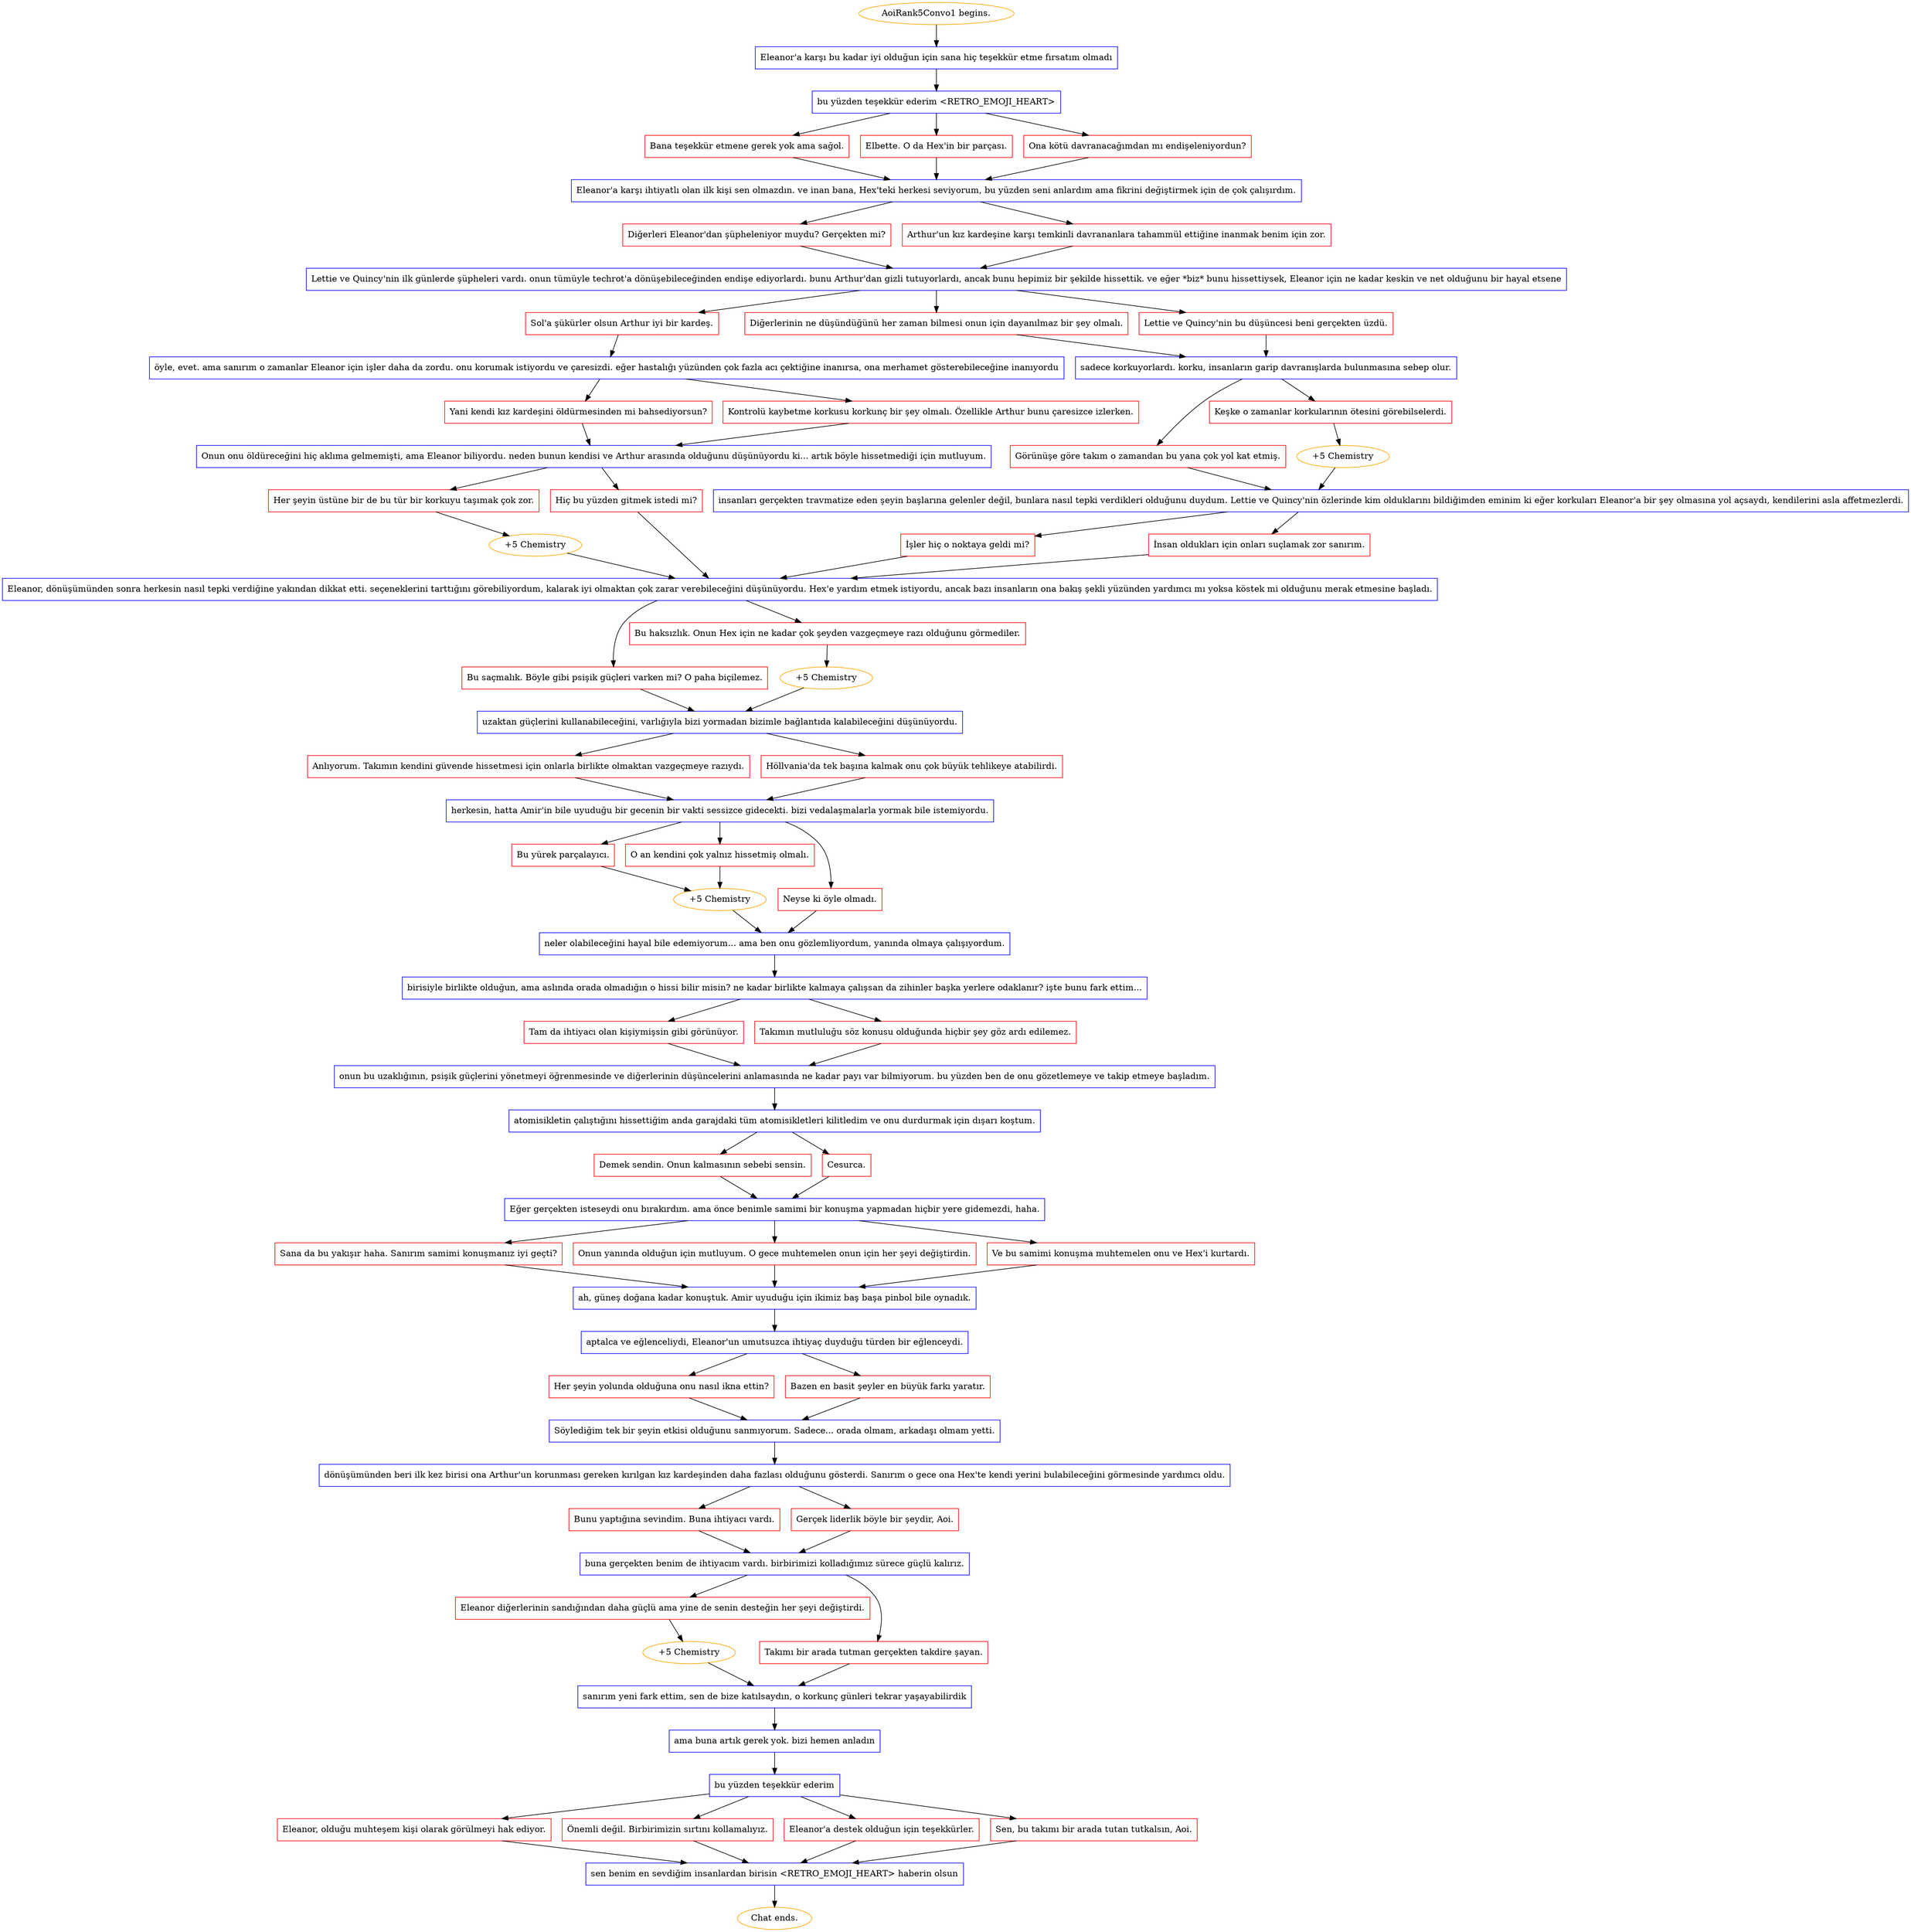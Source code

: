 digraph {
	"AoiRank5Convo1 begins." [color=orange];
		"AoiRank5Convo1 begins." -> j1591146522;
	j1591146522 [label="Eleanor'a karşı bu kadar iyi olduğun için sana hiç teşekkür etme fırsatım olmadı",shape=box,color=blue];
		j1591146522 -> j1320231456;
	j1320231456 [label="bu yüzden teşekkür ederim <RETRO_EMOJI_HEART>",shape=box,color=blue];
		j1320231456 -> j1151188671;
		j1320231456 -> j4110529900;
		j1320231456 -> j2359115167;
	j1151188671 [label="Bana teşekkür etmene gerek yok ama sağol.",shape=box,color=red];
		j1151188671 -> j3208351076;
	j4110529900 [label="Elbette. O da Hex'in bir parçası.",shape=box,color=red];
		j4110529900 -> j3208351076;
	j2359115167 [label="Ona kötü davranacağımdan mı endişeleniyordun?",shape=box,color=red];
		j2359115167 -> j3208351076;
	j3208351076 [label="Eleanor'a karşı ihtiyatlı olan ilk kişi sen olmazdın. ve inan bana, Hex'teki herkesi seviyorum, bu yüzden seni anlardım ama fikrini değiştirmek için de çok çalışırdım.",shape=box,color=blue];
		j3208351076 -> j1613750526;
		j3208351076 -> j2342704536;
	j1613750526 [label="Diğerleri Eleanor'dan şüpheleniyor muydu? Gerçekten mi?",shape=box,color=red];
		j1613750526 -> j473409816;
	j2342704536 [label="Arthur'un kız kardeşine karşı temkinli davrananlara tahammül ettiğine inanmak benim için zor.",shape=box,color=red];
		j2342704536 -> j473409816;
	j473409816 [label="Lettie ve Quincy'nin ilk günlerde şüpheleri vardı. onun tümüyle techrot'a dönüşebileceğinden endişe ediyorlardı. bunu Arthur'dan gizli tutuyorlardı, ancak bunu hepimiz bir şekilde hissettik. ve eğer *biz* bunu hissettiysek, Eleanor için ne kadar keskin ve net olduğunu bir hayal etsene",shape=box,color=blue];
		j473409816 -> j3363976368;
		j473409816 -> j196781534;
		j473409816 -> j1213384362;
	j3363976368 [label="Sol'a şükürler olsun Arthur iyi bir kardeş.",shape=box,color=red];
		j3363976368 -> j1500666382;
	j196781534 [label="Diğerlerinin ne düşündüğünü her zaman bilmesi onun için dayanılmaz bir şey olmalı.",shape=box,color=red];
		j196781534 -> j1106324814;
	j1213384362 [label="Lettie ve Quincy'nin bu düşüncesi beni gerçekten üzdü.",shape=box,color=red];
		j1213384362 -> j1106324814;
	j1500666382 [label="öyle, evet. ama sanırım o zamanlar Eleanor için işler daha da zordu. onu korumak istiyordu ve çaresizdi. eğer hastalığı yüzünden çok fazla acı çektiğine inanırsa, ona merhamet gösterebileceğine inanıyordu",shape=box,color=blue];
		j1500666382 -> j4197569757;
		j1500666382 -> j1030568138;
	j1106324814 [label="sadece korkuyorlardı. korku, insanların garip davranışlarda bulunmasına sebep olur.",shape=box,color=blue];
		j1106324814 -> j903131871;
		j1106324814 -> j2460471235;
	j4197569757 [label="Yani kendi kız kardeşini öldürmesinden mi bahsediyorsun?",shape=box,color=red];
		j4197569757 -> j512436036;
	j1030568138 [label="Kontrolü kaybetme korkusu korkunç bir şey olmalı. Özellikle Arthur bunu çaresizce izlerken.",shape=box,color=red];
		j1030568138 -> j512436036;
	j903131871 [label="Görünüşe göre takım o zamandan bu yana çok yol kat etmiş.",shape=box,color=red];
		j903131871 -> j3817297616;
	j2460471235 [label="Keşke o zamanlar korkularının ötesini görebilselerdi.",shape=box,color=red];
		j2460471235 -> j941518823;
	j512436036 [label="Onun onu öldüreceğini hiç aklıma gelmemişti, ama Eleanor biliyordu. neden bunun kendisi ve Arthur arasında olduğunu düşünüyordu ki... artık böyle hissetmediği için mutluyum.",shape=box,color=blue];
		j512436036 -> j765005488;
		j512436036 -> j2592717211;
	j3817297616 [label="insanları gerçekten travmatize eden şeyin başlarına gelenler değil, bunlara nasıl tepki verdikleri olduğunu duydum. Lettie ve Quincy'nin özlerinde kim olduklarını bildiğimden eminim ki eğer korkuları Eleanor'a bir şey olmasına yol açsaydı, kendilerini asla affetmezlerdi.",shape=box,color=blue];
		j3817297616 -> j464812128;
		j3817297616 -> j2371467820;
	j941518823 [label="+5 Chemistry",color=orange];
		j941518823 -> j3817297616;
	j765005488 [label="Her şeyin üstüne bir de bu tür bir korkuyu taşımak çok zor.",shape=box,color=red];
		j765005488 -> j2090415075;
	j2592717211 [label="Hiç bu yüzden gitmek istedi mi?",shape=box,color=red];
		j2592717211 -> j3062249372;
	j464812128 [label="İşler hiç o noktaya geldi mi?",shape=box,color=red];
		j464812128 -> j3062249372;
	j2371467820 [label="İnsan oldukları için onları suçlamak zor sanırım.",shape=box,color=red];
		j2371467820 -> j3062249372;
	j2090415075 [label="+5 Chemistry",color=orange];
		j2090415075 -> j3062249372;
	j3062249372 [label="Eleanor, dönüşümünden sonra herkesin nasıl tepki verdiğine yakından dikkat etti. seçeneklerini tarttığını görebiliyordum, kalarak iyi olmaktan çok zarar verebileceğini düşünüyordu. Hex'e yardım etmek istiyordu, ancak bazı insanların ona bakış şekli yüzünden yardımcı mı yoksa köstek mi olduğunu merak etmesine başladı.",shape=box,color=blue];
		j3062249372 -> j1301923386;
		j3062249372 -> j3430786904;
	j1301923386 [label="Bu saçmalık. Böyle gibi psişik güçleri varken mi? O paha biçilemez.",shape=box,color=red];
		j1301923386 -> j2058416947;
	j3430786904 [label="Bu haksızlık. Onun Hex için ne kadar çok şeyden vazgeçmeye razı olduğunu görmediler.",shape=box,color=red];
		j3430786904 -> j4229943208;
	j2058416947 [label="uzaktan güçlerini kullanabileceğini, varlığıyla bizi yormadan bizimle bağlantıda kalabileceğini düşünüyordu.",shape=box,color=blue];
		j2058416947 -> j2317360948;
		j2058416947 -> j303914981;
	j4229943208 [label="+5 Chemistry",color=orange];
		j4229943208 -> j2058416947;
	j2317360948 [label="Anlıyorum. Takımın kendini güvende hissetmesi için onlarla birlikte olmaktan vazgeçmeye razıydı.",shape=box,color=red];
		j2317360948 -> j4138922271;
	j303914981 [label="Höllvania'da tek başına kalmak onu çok büyük tehlikeye atabilirdi.",shape=box,color=red];
		j303914981 -> j4138922271;
	j4138922271 [label="herkesin, hatta Amir'in bile uyuduğu bir gecenin bir vakti sessizce gidecekti. bizi vedalaşmalarla yormak bile istemiyordu.",shape=box,color=blue];
		j4138922271 -> j1308414216;
		j4138922271 -> j78268821;
		j4138922271 -> j1580942495;
	j1308414216 [label="Bu yürek parçalayıcı.",shape=box,color=red];
		j1308414216 -> j3824609515;
	j78268821 [label="Neyse ki öyle olmadı.",shape=box,color=red];
		j78268821 -> j290162972;
	j1580942495 [label="O an kendini çok yalnız hissetmiş olmalı.",shape=box,color=red];
		j1580942495 -> j3824609515;
	j3824609515 [label="+5 Chemistry",color=orange];
		j3824609515 -> j290162972;
	j290162972 [label="neler olabileceğini hayal bile edemiyorum... ama ben onu gözlemliyordum, yanında olmaya çalışıyordum.",shape=box,color=blue];
		j290162972 -> j3974984694;
	j3974984694 [label="birisiyle birlikte olduğun, ama aslında orada olmadığın o hissi bilir misin? ne kadar birlikte kalmaya çalışsan da zihinler başka yerlere odaklanır? işte bunu fark ettim...",shape=box,color=blue];
		j3974984694 -> j312763659;
		j3974984694 -> j1809063867;
	j312763659 [label="Tam da ihtiyacı olan kişiymişsin gibi görünüyor.",shape=box,color=red];
		j312763659 -> j1844365082;
	j1809063867 [label="Takımın mutluluğu söz konusu olduğunda hiçbir şey göz ardı edilemez.",shape=box,color=red];
		j1809063867 -> j1844365082;
	j1844365082 [label="onun bu uzaklığının, psişik güçlerini yönetmeyi öğrenmesinde ve diğerlerinin düşüncelerini anlamasında ne kadar payı var bilmiyorum. bu yüzden ben de onu gözetlemeye ve takip etmeye başladım.",shape=box,color=blue];
		j1844365082 -> j2903019830;
	j2903019830 [label="atomisikletin çalıştığını hissettiğim anda garajdaki tüm atomisikletleri kilitledim ve onu durdurmak için dışarı koştum.",shape=box,color=blue];
		j2903019830 -> j1378393665;
		j2903019830 -> j20554281;
	j1378393665 [label="Demek sendin. Onun kalmasının sebebi sensin.",shape=box,color=red];
		j1378393665 -> j308962170;
	j20554281 [label="Cesurca.",shape=box,color=red];
		j20554281 -> j308962170;
	j308962170 [label="Eğer gerçekten isteseydi onu bırakırdım. ama önce benimle samimi bir konuşma yapmadan hiçbir yere gidemezdi, haha.",shape=box,color=blue];
		j308962170 -> j1432042778;
		j308962170 -> j1550253041;
		j308962170 -> j2235558319;
	j1432042778 [label="Sana da bu yakışır haha. Sanırım samimi konuşmanız iyi geçti?",shape=box,color=red];
		j1432042778 -> j1345518609;
	j1550253041 [label="Onun yanında olduğun için mutluyum. O gece muhtemelen onun için her şeyi değiştirdin.",shape=box,color=red];
		j1550253041 -> j1345518609;
	j2235558319 [label="Ve bu samimi konuşma muhtemelen onu ve Hex'i kurtardı.",shape=box,color=red];
		j2235558319 -> j1345518609;
	j1345518609 [label="ah, güneş doğana kadar konuştuk. Amir uyuduğu için ikimiz baş başa pinbol bile oynadık.",shape=box,color=blue];
		j1345518609 -> j1679898674;
	j1679898674 [label="aptalca ve eğlenceliydi, Eleanor'un umutsuzca ihtiyaç duyduğu türden bir eğlenceydi.",shape=box,color=blue];
		j1679898674 -> j2374437040;
		j1679898674 -> j1030558949;
	j2374437040 [label="Her şeyin yolunda olduğuna onu nasıl ikna ettin?",shape=box,color=red];
		j2374437040 -> j3757739481;
	j1030558949 [label="Bazen en basit şeyler en büyük farkı yaratır.",shape=box,color=red];
		j1030558949 -> j3757739481;
	j3757739481 [label="Söylediğim tek bir şeyin etkisi olduğunu sanmıyorum. Sadece... orada olmam, arkadaşı olmam yetti.",shape=box,color=blue];
		j3757739481 -> j713457205;
	j713457205 [label="dönüşümünden beri ilk kez birisi ona Arthur'un korunması gereken kırılgan kız kardeşinden daha fazlası olduğunu gösterdi. Sanırım o gece ona Hex'te kendi yerini bulabileceğini görmesinde yardımcı oldu.",shape=box,color=blue];
		j713457205 -> j695644784;
		j713457205 -> j2331907522;
	j695644784 [label="Bunu yaptığına sevindim. Buna ihtiyacı vardı.",shape=box,color=red];
		j695644784 -> j2432139466;
	j2331907522 [label="Gerçek liderlik böyle bir şeydir, Aoi.",shape=box,color=red];
		j2331907522 -> j2432139466;
	j2432139466 [label="buna gerçekten benim de ihtiyacım vardı. birbirimizi kolladığımız sürece güçlü kalırız.",shape=box,color=blue];
		j2432139466 -> j2461379297;
		j2432139466 -> j1149352469;
	j2461379297 [label="Eleanor diğerlerinin sandığından daha güçlü ama yine de senin desteğin her şeyi değiştirdi.",shape=box,color=red];
		j2461379297 -> j1111965988;
	j1149352469 [label="Takımı bir arada tutman gerçekten takdire şayan.",shape=box,color=red];
		j1149352469 -> j1610313391;
	j1111965988 [label="+5 Chemistry",color=orange];
		j1111965988 -> j1610313391;
	j1610313391 [label="sanırım yeni fark ettim, sen de bize katılsaydın, o korkunç günleri tekrar yaşayabilirdik",shape=box,color=blue];
		j1610313391 -> j2533612756;
	j2533612756 [label="ama buna artık gerek yok. bizi hemen anladın",shape=box,color=blue];
		j2533612756 -> j3625062444;
	j3625062444 [label="bu yüzden teşekkür ederim",shape=box,color=blue];
		j3625062444 -> j1415499401;
		j3625062444 -> j3706968048;
		j3625062444 -> j3065019197;
		j3625062444 -> j3888246125;
	j1415499401 [label="Eleanor, olduğu muhteşem kişi olarak görülmeyi hak ediyor.",shape=box,color=red];
		j1415499401 -> j3373772856;
	j3706968048 [label="Önemli değil. Birbirimizin sırtını kollamalıyız.",shape=box,color=red];
		j3706968048 -> j3373772856;
	j3065019197 [label="Eleanor'a destek olduğun için teşekkürler.",shape=box,color=red];
		j3065019197 -> j3373772856;
	j3888246125 [label="Sen, bu takımı bir arada tutan tutkalsın, Aoi.",shape=box,color=red];
		j3888246125 -> j3373772856;
	j3373772856 [label="sen benim en sevdiğim insanlardan birisin <RETRO_EMOJI_HEART> haberin olsun",shape=box,color=blue];
		j3373772856 -> "Chat ends.";
	"Chat ends." [color=orange];
}